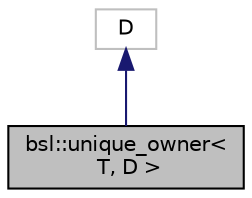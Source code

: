 digraph "bsl::unique_owner&lt; T, D &gt;"
{
 // LATEX_PDF_SIZE
  edge [fontname="Helvetica",fontsize="10",labelfontname="Helvetica",labelfontsize="10"];
  node [fontname="Helvetica",fontsize="10",shape=record];
  Node1 [label="bsl::unique_owner\<\l T, D \>",height=0.2,width=0.4,color="black", fillcolor="grey75", style="filled", fontcolor="black",tooltip="Unlike the gsl::owner, ths bsl::unique_owner is not a decoration, but instead provides the facilities..."];
  Node2 -> Node1 [dir="back",color="midnightblue",fontsize="10",style="solid",fontname="Helvetica"];
  Node2 [label="D",height=0.2,width=0.4,color="grey75", fillcolor="white", style="filled",tooltip=" "];
}
